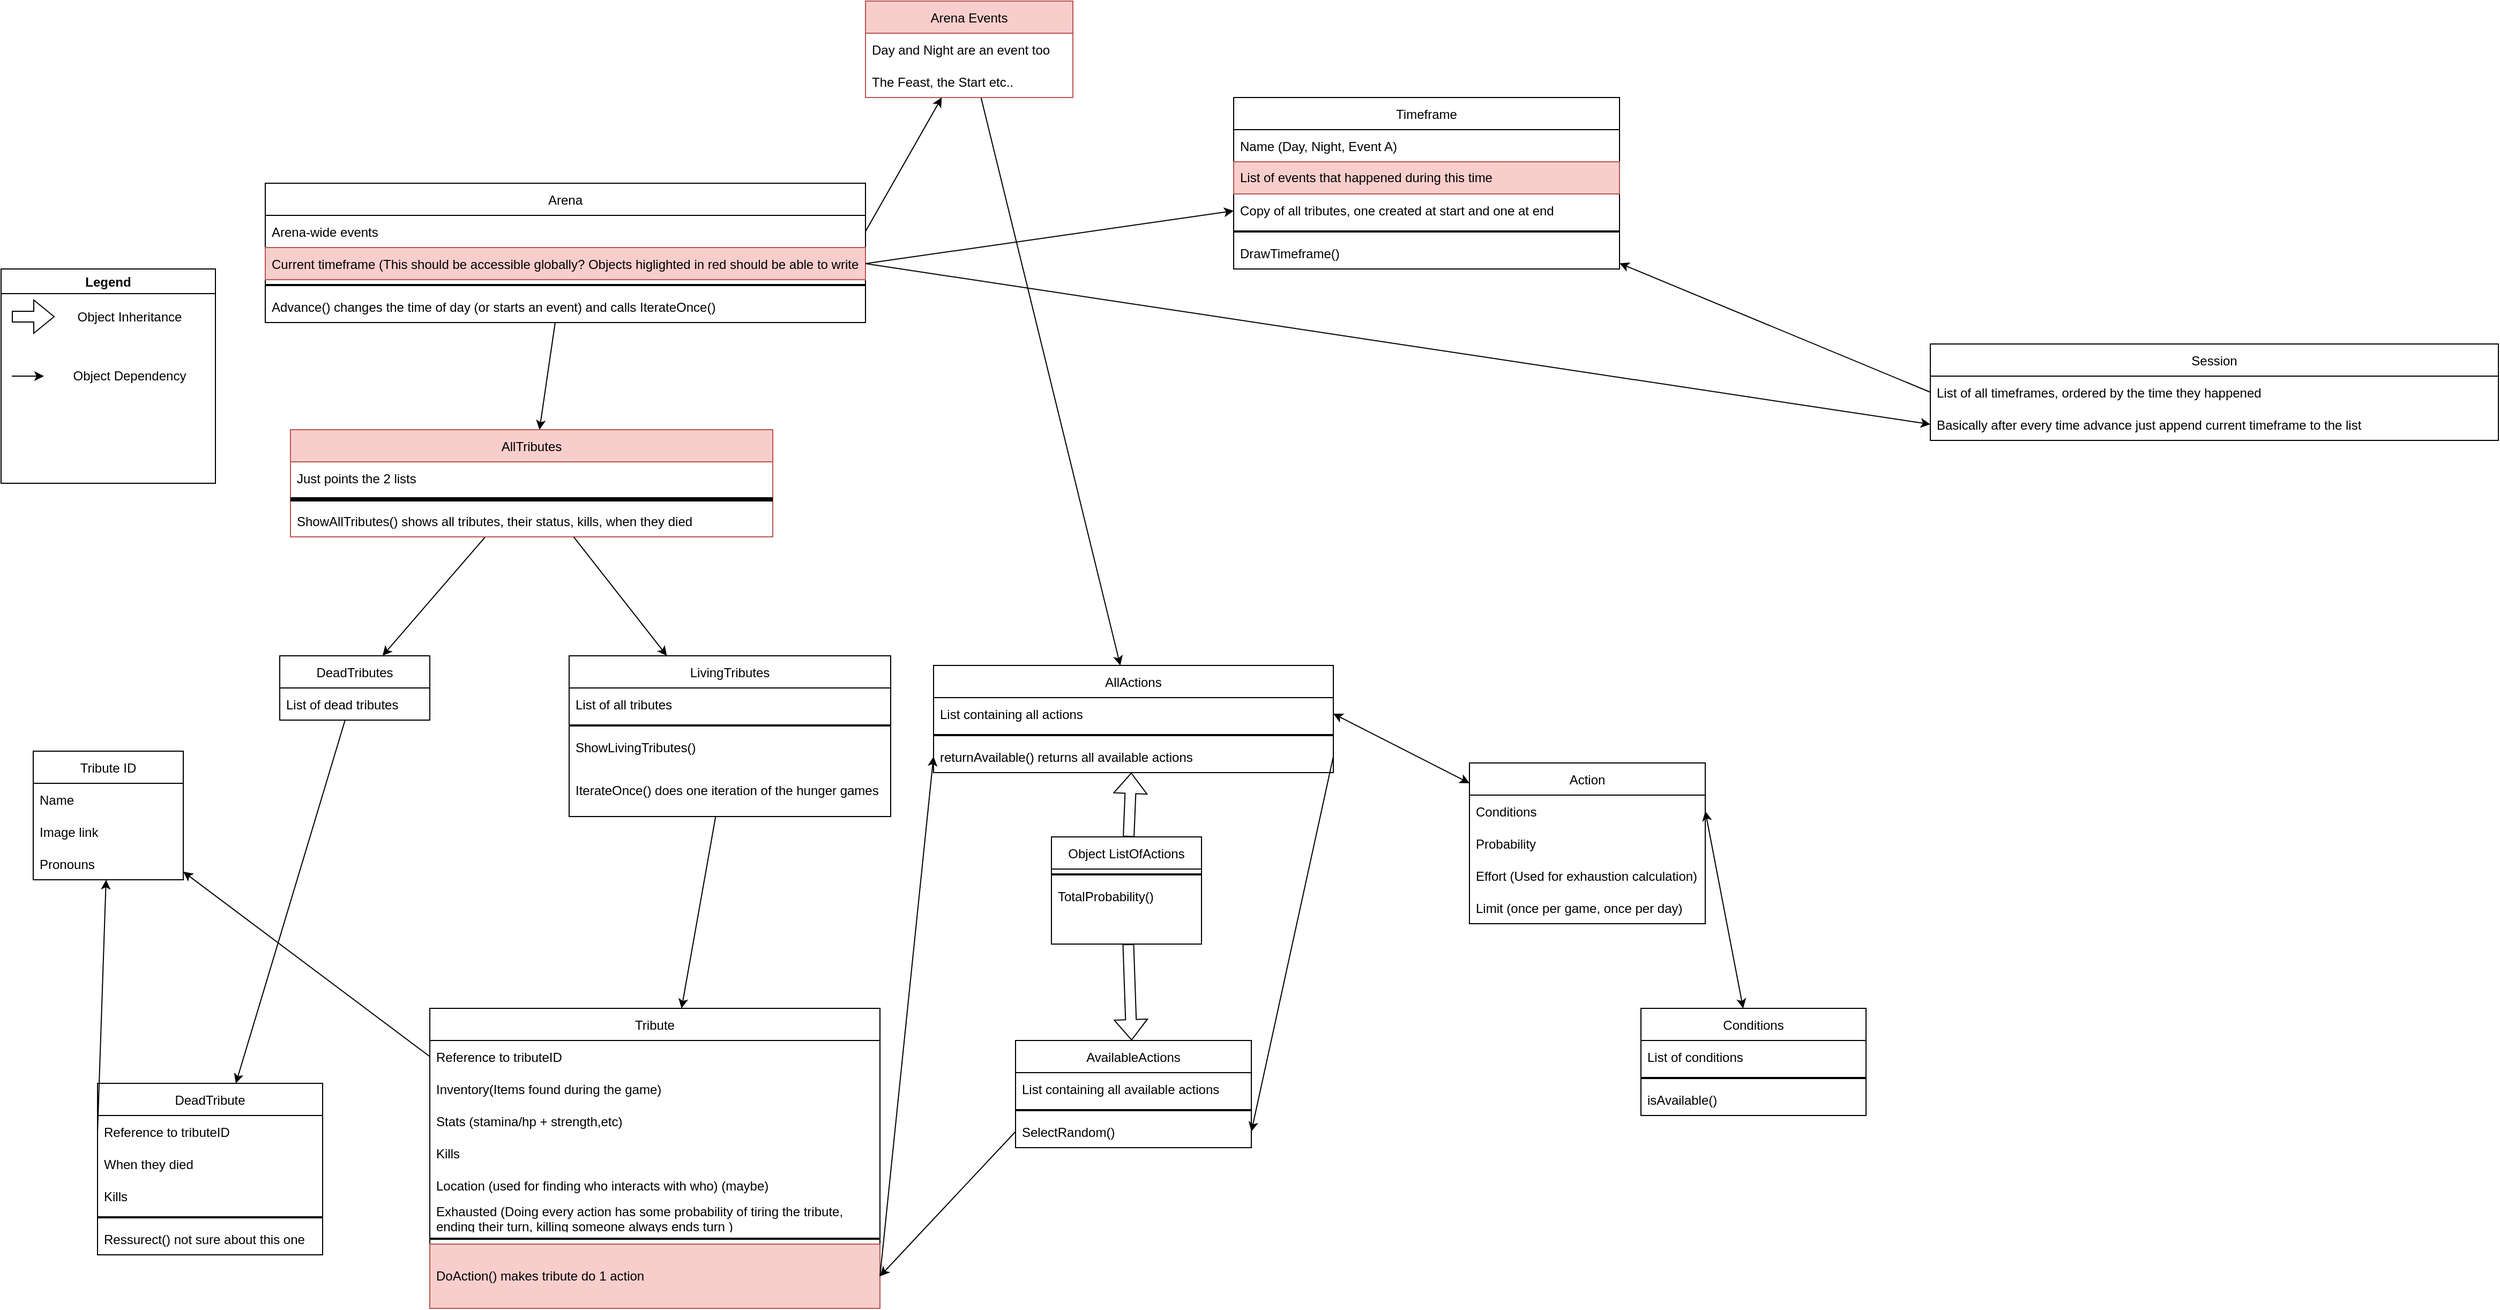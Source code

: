 <mxfile version="18.0.0" type="github">
  <diagram id="9RvMh8vPrOu6iSjnBD7v" name="Page-1">
    <mxGraphModel dx="4951" dy="4582" grid="1" gridSize="10" guides="1" tooltips="1" connect="1" arrows="1" fold="1" page="1" pageScale="1" pageWidth="827" pageHeight="1169" math="0" shadow="0">
      <root>
        <mxCell id="0" />
        <mxCell id="1" parent="0" />
        <mxCell id="y_OdvMZuFPtKxM-2agyg-2" value="Tribute" style="swimlane;fontStyle=0;childLayout=stackLayout;horizontal=1;startSize=30;horizontalStack=0;resizeParent=1;resizeParentMax=0;resizeLast=0;collapsible=1;marginBottom=0;" parent="1" vertex="1">
          <mxGeometry x="-330" y="-840" width="420" height="280" as="geometry">
            <mxRectangle x="90" y="-460" width="70" height="30" as="alternateBounds" />
          </mxGeometry>
        </mxCell>
        <mxCell id="y_OdvMZuFPtKxM-2agyg-37" value="Reference to tributeID" style="text;strokeColor=none;fillColor=none;align=left;verticalAlign=middle;spacingLeft=4;spacingRight=4;overflow=hidden;points=[[0,0.5],[1,0.5]];portConstraint=eastwest;rotatable=0;" parent="y_OdvMZuFPtKxM-2agyg-2" vertex="1">
          <mxGeometry y="30" width="420" height="30" as="geometry" />
        </mxCell>
        <mxCell id="y_OdvMZuFPtKxM-2agyg-3" value="Inventory(Items found during the game)" style="text;strokeColor=none;fillColor=none;align=left;verticalAlign=middle;spacingLeft=4;spacingRight=4;overflow=hidden;points=[[0,0.5],[1,0.5]];portConstraint=eastwest;rotatable=0;" parent="y_OdvMZuFPtKxM-2agyg-2" vertex="1">
          <mxGeometry y="60" width="420" height="30" as="geometry" />
        </mxCell>
        <mxCell id="y_OdvMZuFPtKxM-2agyg-4" value="Stats (stamina/hp + strength,etc) " style="text;strokeColor=none;fillColor=none;align=left;verticalAlign=middle;spacingLeft=4;spacingRight=4;overflow=hidden;points=[[0,0.5],[1,0.5]];portConstraint=eastwest;rotatable=0;" parent="y_OdvMZuFPtKxM-2agyg-2" vertex="1">
          <mxGeometry y="90" width="420" height="30" as="geometry" />
        </mxCell>
        <mxCell id="y_OdvMZuFPtKxM-2agyg-69" value="Kills" style="text;strokeColor=none;fillColor=none;align=left;verticalAlign=middle;spacingLeft=4;spacingRight=4;overflow=hidden;points=[[0,0.5],[1,0.5]];portConstraint=eastwest;rotatable=0;" parent="y_OdvMZuFPtKxM-2agyg-2" vertex="1">
          <mxGeometry y="120" width="420" height="30" as="geometry" />
        </mxCell>
        <mxCell id="y_OdvMZuFPtKxM-2agyg-5" value="Location (used for finding who interacts with who) (maybe)" style="text;strokeColor=none;fillColor=none;align=left;verticalAlign=middle;spacingLeft=4;spacingRight=4;overflow=hidden;points=[[0,0.5],[1,0.5]];portConstraint=eastwest;rotatable=0;" parent="y_OdvMZuFPtKxM-2agyg-2" vertex="1">
          <mxGeometry y="150" width="420" height="30" as="geometry" />
        </mxCell>
        <mxCell id="y_OdvMZuFPtKxM-2agyg-123" value="Exhausted (Doing every action has some probability of tiring the tribute, ending their turn, killing someone always ends turn )" style="text;strokeColor=none;fillColor=none;align=left;verticalAlign=middle;spacingLeft=4;spacingRight=4;overflow=hidden;points=[[0,0.5],[1,0.5]];portConstraint=eastwest;rotatable=0;whiteSpace=wrap;" parent="y_OdvMZuFPtKxM-2agyg-2" vertex="1">
          <mxGeometry y="180" width="420" height="30" as="geometry" />
        </mxCell>
        <mxCell id="y_OdvMZuFPtKxM-2agyg-30" value="" style="line;strokeWidth=2;html=1;" parent="y_OdvMZuFPtKxM-2agyg-2" vertex="1">
          <mxGeometry y="210" width="420" height="10" as="geometry" />
        </mxCell>
        <mxCell id="y_OdvMZuFPtKxM-2agyg-35" value="DoAction() makes tribute do 1 action" style="text;strokeColor=#b85450;fillColor=#f8cecc;align=left;verticalAlign=middle;spacingLeft=4;spacingRight=4;overflow=hidden;points=[[0,0.5],[1,0.5]];portConstraint=eastwest;rotatable=0;whiteSpace=wrap;" parent="y_OdvMZuFPtKxM-2agyg-2" vertex="1">
          <mxGeometry y="220" width="420" height="60" as="geometry" />
        </mxCell>
        <mxCell id="y_OdvMZuFPtKxM-2agyg-7" value="Arena" style="swimlane;fontStyle=0;childLayout=stackLayout;horizontal=1;startSize=30;horizontalStack=0;resizeParent=1;resizeParentMax=0;resizeLast=0;collapsible=1;marginBottom=0;" parent="1" vertex="1">
          <mxGeometry x="-483.5" y="-1610" width="560" height="130" as="geometry" />
        </mxCell>
        <mxCell id="y_OdvMZuFPtKxM-2agyg-8" value="Arena-wide events" style="text;strokeColor=none;fillColor=none;align=left;verticalAlign=middle;spacingLeft=4;spacingRight=4;overflow=hidden;points=[[0,0.5],[1,0.5]];portConstraint=eastwest;rotatable=0;" parent="y_OdvMZuFPtKxM-2agyg-7" vertex="1">
          <mxGeometry y="30" width="560" height="30" as="geometry" />
        </mxCell>
        <mxCell id="lJ__5ufmWV9_Qeqpehxo-10" value="Current timeframe (This should be accessible globally? Objects higlighted in red should be able to write to this )" style="text;strokeColor=#b85450;fillColor=#f8cecc;align=left;verticalAlign=middle;spacingLeft=4;spacingRight=4;overflow=hidden;points=[[0,0.5],[1,0.5]];portConstraint=eastwest;rotatable=0;" vertex="1" parent="y_OdvMZuFPtKxM-2agyg-7">
          <mxGeometry y="60" width="560" height="30" as="geometry" />
        </mxCell>
        <mxCell id="y_OdvMZuFPtKxM-2agyg-36" value="" style="line;strokeWidth=2;html=1;" parent="y_OdvMZuFPtKxM-2agyg-7" vertex="1">
          <mxGeometry y="90" width="560" height="10" as="geometry" />
        </mxCell>
        <mxCell id="y_OdvMZuFPtKxM-2agyg-10" value="Advance() changes the time of day (or starts an event) and calls IterateOnce()" style="text;strokeColor=none;fillColor=none;align=left;verticalAlign=middle;spacingLeft=4;spacingRight=4;overflow=hidden;points=[[0,0.5],[1,0.5]];portConstraint=eastwest;rotatable=0;" parent="y_OdvMZuFPtKxM-2agyg-7" vertex="1">
          <mxGeometry y="100" width="560" height="30" as="geometry" />
        </mxCell>
        <mxCell id="y_OdvMZuFPtKxM-2agyg-22" value="LivingTributes" style="swimlane;fontStyle=0;childLayout=stackLayout;horizontal=1;startSize=30;horizontalStack=0;resizeParent=1;resizeParentMax=0;resizeLast=0;collapsible=1;marginBottom=0;" parent="1" vertex="1">
          <mxGeometry x="-200" y="-1169" width="300" height="150" as="geometry" />
        </mxCell>
        <mxCell id="y_OdvMZuFPtKxM-2agyg-24" value="List of all tributes" style="text;strokeColor=none;fillColor=none;align=left;verticalAlign=middle;spacingLeft=4;spacingRight=4;overflow=hidden;points=[[0,0.5],[1,0.5]];portConstraint=eastwest;rotatable=0;" parent="y_OdvMZuFPtKxM-2agyg-22" vertex="1">
          <mxGeometry y="30" width="300" height="30" as="geometry" />
        </mxCell>
        <mxCell id="y_OdvMZuFPtKxM-2agyg-31" value="" style="line;strokeWidth=2;html=1;" parent="y_OdvMZuFPtKxM-2agyg-22" vertex="1">
          <mxGeometry y="60" width="300" height="10" as="geometry" />
        </mxCell>
        <mxCell id="y_OdvMZuFPtKxM-2agyg-32" value="ShowLivingTributes()" style="text;strokeColor=none;fillColor=none;align=left;verticalAlign=middle;spacingLeft=4;spacingRight=4;overflow=hidden;points=[[0,0.5],[1,0.5]];portConstraint=eastwest;rotatable=0;" parent="y_OdvMZuFPtKxM-2agyg-22" vertex="1">
          <mxGeometry y="70" width="300" height="30" as="geometry" />
        </mxCell>
        <mxCell id="y_OdvMZuFPtKxM-2agyg-34" value="IterateOnce() does one iteration of the hunger games  " style="text;strokeColor=none;fillColor=none;align=left;verticalAlign=middle;spacingLeft=4;spacingRight=4;overflow=hidden;points=[[0,0.5],[1,0.5]];portConstraint=eastwest;rotatable=0;" parent="y_OdvMZuFPtKxM-2agyg-22" vertex="1">
          <mxGeometry y="100" width="300" height="50" as="geometry" />
        </mxCell>
        <mxCell id="y_OdvMZuFPtKxM-2agyg-28" value="" style="endArrow=classic;html=1;rounded=0;" parent="1" source="y_OdvMZuFPtKxM-2agyg-22" target="y_OdvMZuFPtKxM-2agyg-2" edge="1">
          <mxGeometry width="50" height="50" relative="1" as="geometry">
            <mxPoint x="110" y="-1030" as="sourcePoint" />
            <mxPoint x="550" y="-930" as="targetPoint" />
          </mxGeometry>
        </mxCell>
        <mxCell id="y_OdvMZuFPtKxM-2agyg-38" value="DeadTributes" style="swimlane;fontStyle=0;childLayout=stackLayout;horizontal=1;startSize=30;horizontalStack=0;resizeParent=1;resizeParentMax=0;resizeLast=0;collapsible=1;marginBottom=0;" parent="1" vertex="1">
          <mxGeometry x="-470" y="-1169" width="140" height="60" as="geometry" />
        </mxCell>
        <mxCell id="y_OdvMZuFPtKxM-2agyg-39" value="List of dead tributes" style="text;strokeColor=none;fillColor=none;align=left;verticalAlign=middle;spacingLeft=4;spacingRight=4;overflow=hidden;points=[[0,0.5],[1,0.5]];portConstraint=eastwest;rotatable=0;" parent="y_OdvMZuFPtKxM-2agyg-38" vertex="1">
          <mxGeometry y="30" width="140" height="30" as="geometry" />
        </mxCell>
        <mxCell id="y_OdvMZuFPtKxM-2agyg-42" value="" style="endArrow=classic;html=1;rounded=0;" parent="1" source="y_OdvMZuFPtKxM-2agyg-47" target="y_OdvMZuFPtKxM-2agyg-38" edge="1">
          <mxGeometry width="50" height="50" relative="1" as="geometry">
            <mxPoint x="290" y="-1060" as="sourcePoint" />
            <mxPoint x="340" y="-1110" as="targetPoint" />
          </mxGeometry>
        </mxCell>
        <mxCell id="y_OdvMZuFPtKxM-2agyg-43" value="DeadTribute" style="swimlane;fontStyle=0;childLayout=stackLayout;horizontal=1;startSize=30;horizontalStack=0;resizeParent=1;resizeParentMax=0;resizeLast=0;collapsible=1;marginBottom=0;" parent="1" vertex="1">
          <mxGeometry x="-640" y="-770" width="210" height="160" as="geometry" />
        </mxCell>
        <mxCell id="y_OdvMZuFPtKxM-2agyg-44" value="Reference to tributeID" style="text;strokeColor=none;fillColor=none;align=left;verticalAlign=middle;spacingLeft=4;spacingRight=4;overflow=hidden;points=[[0,0.5],[1,0.5]];portConstraint=eastwest;rotatable=0;" parent="y_OdvMZuFPtKxM-2agyg-43" vertex="1">
          <mxGeometry y="30" width="210" height="30" as="geometry" />
        </mxCell>
        <mxCell id="y_OdvMZuFPtKxM-2agyg-67" value="When they died" style="text;strokeColor=none;fillColor=none;align=left;verticalAlign=middle;spacingLeft=4;spacingRight=4;overflow=hidden;points=[[0,0.5],[1,0.5]];portConstraint=eastwest;rotatable=0;" parent="y_OdvMZuFPtKxM-2agyg-43" vertex="1">
          <mxGeometry y="60" width="210" height="30" as="geometry" />
        </mxCell>
        <mxCell id="y_OdvMZuFPtKxM-2agyg-68" value="Kills" style="text;strokeColor=none;fillColor=none;align=left;verticalAlign=middle;spacingLeft=4;spacingRight=4;overflow=hidden;points=[[0,0.5],[1,0.5]];portConstraint=eastwest;rotatable=0;" parent="y_OdvMZuFPtKxM-2agyg-43" vertex="1">
          <mxGeometry y="90" width="210" height="30" as="geometry" />
        </mxCell>
        <mxCell id="y_OdvMZuFPtKxM-2agyg-58" value="" style="line;strokeWidth=2;html=1;" parent="y_OdvMZuFPtKxM-2agyg-43" vertex="1">
          <mxGeometry y="120" width="210" height="10" as="geometry" />
        </mxCell>
        <mxCell id="y_OdvMZuFPtKxM-2agyg-59" value="Ressurect() not sure about this one" style="text;strokeColor=none;fillColor=none;align=left;verticalAlign=middle;spacingLeft=4;spacingRight=4;overflow=hidden;points=[[0,0.5],[1,0.5]];portConstraint=eastwest;rotatable=0;" parent="y_OdvMZuFPtKxM-2agyg-43" vertex="1">
          <mxGeometry y="130" width="210" height="30" as="geometry" />
        </mxCell>
        <mxCell id="y_OdvMZuFPtKxM-2agyg-47" value="AllTributes" style="swimlane;fontStyle=0;childLayout=stackLayout;horizontal=1;startSize=30;horizontalStack=0;resizeParent=1;resizeParentMax=0;resizeLast=0;collapsible=1;marginBottom=0;fillColor=#f8cecc;strokeColor=#b85450;" parent="1" vertex="1">
          <mxGeometry x="-460" y="-1380" width="450" height="100" as="geometry" />
        </mxCell>
        <mxCell id="y_OdvMZuFPtKxM-2agyg-48" value="Just points the 2 lists" style="text;strokeColor=none;fillColor=none;align=left;verticalAlign=middle;spacingLeft=4;spacingRight=4;overflow=hidden;points=[[0,0.5],[1,0.5]];portConstraint=eastwest;rotatable=0;" parent="y_OdvMZuFPtKxM-2agyg-47" vertex="1">
          <mxGeometry y="30" width="450" height="30" as="geometry" />
        </mxCell>
        <mxCell id="y_OdvMZuFPtKxM-2agyg-65" value="" style="line;strokeWidth=4;html=1;perimeter=backbonePerimeter;points=[];outlineConnect=0;" parent="y_OdvMZuFPtKxM-2agyg-47" vertex="1">
          <mxGeometry y="60" width="450" height="10" as="geometry" />
        </mxCell>
        <mxCell id="y_OdvMZuFPtKxM-2agyg-66" value="ShowAllTributes() shows all tributes, their status, kills, when they died" style="text;strokeColor=none;fillColor=none;align=left;verticalAlign=middle;spacingLeft=4;spacingRight=4;overflow=hidden;points=[[0,0.5],[1,0.5]];portConstraint=eastwest;rotatable=0;" parent="y_OdvMZuFPtKxM-2agyg-47" vertex="1">
          <mxGeometry y="70" width="450" height="30" as="geometry" />
        </mxCell>
        <mxCell id="y_OdvMZuFPtKxM-2agyg-51" value="" style="endArrow=classic;html=1;rounded=0;" parent="1" source="y_OdvMZuFPtKxM-2agyg-47" target="y_OdvMZuFPtKxM-2agyg-22" edge="1">
          <mxGeometry width="50" height="50" relative="1" as="geometry">
            <mxPoint x="210" y="-980" as="sourcePoint" />
            <mxPoint x="260" y="-1030" as="targetPoint" />
          </mxGeometry>
        </mxCell>
        <mxCell id="y_OdvMZuFPtKxM-2agyg-52" value="" style="endArrow=classic;html=1;rounded=0;" parent="1" source="y_OdvMZuFPtKxM-2agyg-7" target="y_OdvMZuFPtKxM-2agyg-47" edge="1">
          <mxGeometry width="50" height="50" relative="1" as="geometry">
            <mxPoint x="210" y="-980" as="sourcePoint" />
            <mxPoint x="260" y="-1030" as="targetPoint" />
          </mxGeometry>
        </mxCell>
        <mxCell id="y_OdvMZuFPtKxM-2agyg-53" value="Tribute ID" style="swimlane;fontStyle=0;childLayout=stackLayout;horizontal=1;startSize=30;horizontalStack=0;resizeParent=1;resizeParentMax=0;resizeLast=0;collapsible=1;marginBottom=0;" parent="1" vertex="1">
          <mxGeometry x="-700" y="-1080" width="140" height="120" as="geometry" />
        </mxCell>
        <mxCell id="y_OdvMZuFPtKxM-2agyg-54" value="Name" style="text;strokeColor=none;fillColor=none;align=left;verticalAlign=middle;spacingLeft=4;spacingRight=4;overflow=hidden;points=[[0,0.5],[1,0.5]];portConstraint=eastwest;rotatable=0;" parent="y_OdvMZuFPtKxM-2agyg-53" vertex="1">
          <mxGeometry y="30" width="140" height="30" as="geometry" />
        </mxCell>
        <mxCell id="y_OdvMZuFPtKxM-2agyg-55" value="Image link" style="text;strokeColor=none;fillColor=none;align=left;verticalAlign=middle;spacingLeft=4;spacingRight=4;overflow=hidden;points=[[0,0.5],[1,0.5]];portConstraint=eastwest;rotatable=0;" parent="y_OdvMZuFPtKxM-2agyg-53" vertex="1">
          <mxGeometry y="60" width="140" height="30" as="geometry" />
        </mxCell>
        <mxCell id="y_OdvMZuFPtKxM-2agyg-56" value="Pronouns" style="text;strokeColor=none;fillColor=none;align=left;verticalAlign=middle;spacingLeft=4;spacingRight=4;overflow=hidden;points=[[0,0.5],[1,0.5]];portConstraint=eastwest;rotatable=0;" parent="y_OdvMZuFPtKxM-2agyg-53" vertex="1">
          <mxGeometry y="90" width="140" height="30" as="geometry" />
        </mxCell>
        <mxCell id="y_OdvMZuFPtKxM-2agyg-57" value="" style="endArrow=classic;html=1;rounded=0;" parent="1" source="y_OdvMZuFPtKxM-2agyg-38" target="y_OdvMZuFPtKxM-2agyg-43" edge="1">
          <mxGeometry width="50" height="50" relative="1" as="geometry">
            <mxPoint x="100" y="-1080" as="sourcePoint" />
            <mxPoint x="150" y="-1130" as="targetPoint" />
          </mxGeometry>
        </mxCell>
        <mxCell id="y_OdvMZuFPtKxM-2agyg-61" value="" style="endArrow=classic;html=1;rounded=0;exitX=0;exitY=0.5;exitDx=0;exitDy=0;" parent="1" source="y_OdvMZuFPtKxM-2agyg-37" target="y_OdvMZuFPtKxM-2agyg-53" edge="1">
          <mxGeometry width="50" height="50" relative="1" as="geometry">
            <mxPoint x="-60" y="-1050" as="sourcePoint" />
            <mxPoint x="-10" y="-1100" as="targetPoint" />
          </mxGeometry>
        </mxCell>
        <mxCell id="y_OdvMZuFPtKxM-2agyg-62" value="" style="endArrow=classic;html=1;rounded=0;exitX=0;exitY=0.5;exitDx=0;exitDy=0;" parent="1" source="y_OdvMZuFPtKxM-2agyg-44" target="y_OdvMZuFPtKxM-2agyg-53" edge="1">
          <mxGeometry width="50" height="50" relative="1" as="geometry">
            <mxPoint x="-60" y="-1050" as="sourcePoint" />
            <mxPoint x="-10" y="-1100" as="targetPoint" />
          </mxGeometry>
        </mxCell>
        <mxCell id="y_OdvMZuFPtKxM-2agyg-71" value="AllActions" style="swimlane;fontStyle=0;childLayout=stackLayout;horizontal=1;startSize=30;horizontalStack=0;resizeParent=1;resizeParentMax=0;resizeLast=0;collapsible=1;marginBottom=0;" parent="1" vertex="1">
          <mxGeometry x="140" y="-1160" width="373" height="100" as="geometry" />
        </mxCell>
        <mxCell id="y_OdvMZuFPtKxM-2agyg-72" value="List containing all actions" style="text;strokeColor=none;fillColor=none;align=left;verticalAlign=middle;spacingLeft=4;spacingRight=4;overflow=hidden;points=[[0,0.5],[1,0.5]];portConstraint=eastwest;rotatable=0;" parent="y_OdvMZuFPtKxM-2agyg-71" vertex="1">
          <mxGeometry y="30" width="373" height="30" as="geometry" />
        </mxCell>
        <mxCell id="y_OdvMZuFPtKxM-2agyg-93" value="" style="line;strokeWidth=2;html=1;" parent="y_OdvMZuFPtKxM-2agyg-71" vertex="1">
          <mxGeometry y="60" width="373" height="10" as="geometry" />
        </mxCell>
        <mxCell id="y_OdvMZuFPtKxM-2agyg-94" value="returnAvailable() returns all available actions" style="text;strokeColor=none;fillColor=none;align=left;verticalAlign=middle;spacingLeft=4;spacingRight=4;overflow=hidden;points=[[0,0.5],[1,0.5]];portConstraint=eastwest;rotatable=0;" parent="y_OdvMZuFPtKxM-2agyg-71" vertex="1">
          <mxGeometry y="70" width="373" height="30" as="geometry" />
        </mxCell>
        <mxCell id="y_OdvMZuFPtKxM-2agyg-75" value="Action" style="swimlane;fontStyle=0;childLayout=stackLayout;horizontal=1;startSize=30;horizontalStack=0;resizeParent=1;resizeParentMax=0;resizeLast=0;collapsible=1;marginBottom=0;" parent="1" vertex="1">
          <mxGeometry x="640" y="-1069" width="220" height="150" as="geometry" />
        </mxCell>
        <mxCell id="y_OdvMZuFPtKxM-2agyg-76" value="Conditions " style="text;strokeColor=none;fillColor=none;align=left;verticalAlign=middle;spacingLeft=4;spacingRight=4;overflow=hidden;points=[[0,0.5],[1,0.5]];portConstraint=eastwest;rotatable=0;" parent="y_OdvMZuFPtKxM-2agyg-75" vertex="1">
          <mxGeometry y="30" width="220" height="30" as="geometry" />
        </mxCell>
        <mxCell id="y_OdvMZuFPtKxM-2agyg-78" value="Probability" style="text;strokeColor=none;fillColor=none;align=left;verticalAlign=middle;spacingLeft=4;spacingRight=4;overflow=hidden;points=[[0,0.5],[1,0.5]];portConstraint=eastwest;rotatable=0;" parent="y_OdvMZuFPtKxM-2agyg-75" vertex="1">
          <mxGeometry y="60" width="220" height="30" as="geometry" />
        </mxCell>
        <mxCell id="y_OdvMZuFPtKxM-2agyg-124" value="Effort (Used for exhaustion calculation)" style="text;strokeColor=none;fillColor=none;align=left;verticalAlign=middle;spacingLeft=4;spacingRight=4;overflow=hidden;points=[[0,0.5],[1,0.5]];portConstraint=eastwest;rotatable=0;" parent="y_OdvMZuFPtKxM-2agyg-75" vertex="1">
          <mxGeometry y="90" width="220" height="30" as="geometry" />
        </mxCell>
        <mxCell id="y_OdvMZuFPtKxM-2agyg-125" value="Limit (once per game, once per day)" style="text;strokeColor=none;fillColor=none;align=left;verticalAlign=middle;spacingLeft=4;spacingRight=4;overflow=hidden;points=[[0,0.5],[1,0.5]];portConstraint=eastwest;rotatable=0;" parent="y_OdvMZuFPtKxM-2agyg-75" vertex="1">
          <mxGeometry y="120" width="220" height="30" as="geometry" />
        </mxCell>
        <mxCell id="y_OdvMZuFPtKxM-2agyg-82" value="" style="endArrow=classic;html=1;rounded=0;" parent="1" source="lJ__5ufmWV9_Qeqpehxo-17" target="y_OdvMZuFPtKxM-2agyg-71" edge="1">
          <mxGeometry width="50" height="50" relative="1" as="geometry">
            <mxPoint x="100" y="-1350" as="sourcePoint" />
            <mxPoint x="230" y="-1200" as="targetPoint" />
          </mxGeometry>
        </mxCell>
        <mxCell id="y_OdvMZuFPtKxM-2agyg-84" value="Conditions" style="swimlane;fontStyle=0;childLayout=stackLayout;horizontal=1;startSize=30;horizontalStack=0;resizeParent=1;resizeParentMax=0;resizeLast=0;collapsible=1;marginBottom=0;" parent="1" vertex="1">
          <mxGeometry x="800" y="-840" width="210" height="100" as="geometry" />
        </mxCell>
        <mxCell id="y_OdvMZuFPtKxM-2agyg-85" value="List of conditions" style="text;strokeColor=none;fillColor=none;align=left;verticalAlign=middle;spacingLeft=4;spacingRight=4;overflow=hidden;points=[[0,0.5],[1,0.5]];portConstraint=eastwest;rotatable=0;" parent="y_OdvMZuFPtKxM-2agyg-84" vertex="1">
          <mxGeometry y="30" width="210" height="30" as="geometry" />
        </mxCell>
        <mxCell id="y_OdvMZuFPtKxM-2agyg-89" value="" style="line;strokeWidth=2;html=1;" parent="y_OdvMZuFPtKxM-2agyg-84" vertex="1">
          <mxGeometry y="60" width="210" height="10" as="geometry" />
        </mxCell>
        <mxCell id="y_OdvMZuFPtKxM-2agyg-87" value="isAvailable()" style="text;strokeColor=none;fillColor=none;align=left;verticalAlign=middle;spacingLeft=4;spacingRight=4;overflow=hidden;points=[[0,0.5],[1,0.5]];portConstraint=eastwest;rotatable=0;" parent="y_OdvMZuFPtKxM-2agyg-84" vertex="1">
          <mxGeometry y="70" width="210" height="30" as="geometry" />
        </mxCell>
        <mxCell id="y_OdvMZuFPtKxM-2agyg-88" value="" style="endArrow=classic;startArrow=classic;html=1;rounded=0;exitX=1;exitY=0.5;exitDx=0;exitDy=0;" parent="1" source="y_OdvMZuFPtKxM-2agyg-76" target="y_OdvMZuFPtKxM-2agyg-84" edge="1">
          <mxGeometry width="50" height="50" relative="1" as="geometry">
            <mxPoint x="990" y="-860" as="sourcePoint" />
            <mxPoint x="1040" y="-910" as="targetPoint" />
          </mxGeometry>
        </mxCell>
        <mxCell id="y_OdvMZuFPtKxM-2agyg-90" value="" style="endArrow=classic;startArrow=classic;html=1;rounded=0;entryX=1;entryY=0.5;entryDx=0;entryDy=0;" parent="1" source="y_OdvMZuFPtKxM-2agyg-75" target="y_OdvMZuFPtKxM-2agyg-72" edge="1">
          <mxGeometry width="50" height="50" relative="1" as="geometry">
            <mxPoint x="880" y="-850" as="sourcePoint" />
            <mxPoint x="930" y="-900" as="targetPoint" />
          </mxGeometry>
        </mxCell>
        <mxCell id="y_OdvMZuFPtKxM-2agyg-95" value="Object ListOfActions" style="swimlane;fontStyle=0;childLayout=stackLayout;horizontal=1;startSize=30;horizontalStack=0;resizeParent=1;resizeParentMax=0;resizeLast=0;collapsible=1;marginBottom=0;" parent="1" vertex="1">
          <mxGeometry x="250" y="-1000" width="140" height="100" as="geometry" />
        </mxCell>
        <mxCell id="y_OdvMZuFPtKxM-2agyg-120" value="" style="line;strokeWidth=2;html=1;" parent="y_OdvMZuFPtKxM-2agyg-95" vertex="1">
          <mxGeometry y="30" width="140" height="10" as="geometry" />
        </mxCell>
        <mxCell id="y_OdvMZuFPtKxM-2agyg-122" value="TotalProbability()" style="text;strokeColor=none;fillColor=none;align=left;verticalAlign=middle;spacingLeft=4;spacingRight=4;overflow=hidden;points=[[0,0.5],[1,0.5]];portConstraint=eastwest;rotatable=0;" parent="y_OdvMZuFPtKxM-2agyg-95" vertex="1">
          <mxGeometry y="40" width="140" height="30" as="geometry" />
        </mxCell>
        <mxCell id="y_OdvMZuFPtKxM-2agyg-98" value=" " style="text;strokeColor=none;fillColor=none;align=left;verticalAlign=middle;spacingLeft=4;spacingRight=4;overflow=hidden;points=[[0,0.5],[1,0.5]];portConstraint=eastwest;rotatable=0;" parent="y_OdvMZuFPtKxM-2agyg-95" vertex="1">
          <mxGeometry y="70" width="140" height="30" as="geometry" />
        </mxCell>
        <mxCell id="y_OdvMZuFPtKxM-2agyg-99" value="" style="shape=flexArrow;endArrow=classic;html=1;rounded=0;" parent="1" source="y_OdvMZuFPtKxM-2agyg-95" target="y_OdvMZuFPtKxM-2agyg-71" edge="1">
          <mxGeometry width="50" height="50" relative="1" as="geometry">
            <mxPoint x="410" y="-1010" as="sourcePoint" />
            <mxPoint x="460" y="-1060" as="targetPoint" />
          </mxGeometry>
        </mxCell>
        <mxCell id="y_OdvMZuFPtKxM-2agyg-100" value="" style="shape=flexArrow;endArrow=classic;html=1;rounded=0;" parent="1" source="y_OdvMZuFPtKxM-2agyg-95" target="y_OdvMZuFPtKxM-2agyg-113" edge="1">
          <mxGeometry width="50" height="50" relative="1" as="geometry">
            <mxPoint x="410" y="-1010" as="sourcePoint" />
            <mxPoint x="550" y="-1290" as="targetPoint" />
          </mxGeometry>
        </mxCell>
        <mxCell id="y_OdvMZuFPtKxM-2agyg-107" value="Legend" style="swimlane;" parent="1" vertex="1">
          <mxGeometry x="-730" y="-1530" width="200" height="200" as="geometry" />
        </mxCell>
        <mxCell id="y_OdvMZuFPtKxM-2agyg-109" value="Object Inheritance" style="text;html=1;strokeColor=none;fillColor=none;align=center;verticalAlign=middle;whiteSpace=wrap;rounded=0;" parent="y_OdvMZuFPtKxM-2agyg-107" vertex="1">
          <mxGeometry x="60" y="30" width="120" height="30" as="geometry" />
        </mxCell>
        <mxCell id="y_OdvMZuFPtKxM-2agyg-108" value="" style="shape=flexArrow;endArrow=classic;html=1;rounded=0;" parent="y_OdvMZuFPtKxM-2agyg-107" edge="1">
          <mxGeometry width="50" height="50" relative="1" as="geometry">
            <mxPoint x="10" y="44.5" as="sourcePoint" />
            <mxPoint x="50" y="44.5" as="targetPoint" />
          </mxGeometry>
        </mxCell>
        <mxCell id="y_OdvMZuFPtKxM-2agyg-111" value="Object Dependency" style="text;html=1;strokeColor=none;fillColor=none;align=center;verticalAlign=middle;whiteSpace=wrap;rounded=0;" parent="y_OdvMZuFPtKxM-2agyg-107" vertex="1">
          <mxGeometry x="50" y="85" width="140" height="30" as="geometry" />
        </mxCell>
        <mxCell id="y_OdvMZuFPtKxM-2agyg-110" value="" style="endArrow=classic;html=1;rounded=0;" parent="1" edge="1">
          <mxGeometry width="50" height="50" relative="1" as="geometry">
            <mxPoint x="-720" y="-1430" as="sourcePoint" />
            <mxPoint x="-690" y="-1430" as="targetPoint" />
          </mxGeometry>
        </mxCell>
        <mxCell id="y_OdvMZuFPtKxM-2agyg-112" value="" style="endArrow=classic;html=1;rounded=0;exitX=1;exitY=0.5;exitDx=0;exitDy=0;entryX=0;entryY=0.5;entryDx=0;entryDy=0;" parent="1" source="y_OdvMZuFPtKxM-2agyg-35" target="y_OdvMZuFPtKxM-2agyg-94" edge="1">
          <mxGeometry width="50" height="50" relative="1" as="geometry">
            <mxPoint x="480" y="-930" as="sourcePoint" />
            <mxPoint x="530" y="-980" as="targetPoint" />
          </mxGeometry>
        </mxCell>
        <mxCell id="y_OdvMZuFPtKxM-2agyg-113" value="AvailableActions" style="swimlane;fontStyle=0;childLayout=stackLayout;horizontal=1;startSize=30;horizontalStack=0;resizeParent=1;resizeParentMax=0;resizeLast=0;collapsible=1;marginBottom=0;" parent="1" vertex="1">
          <mxGeometry x="216.5" y="-810" width="220" height="100" as="geometry" />
        </mxCell>
        <mxCell id="y_OdvMZuFPtKxM-2agyg-114" value="List containing all available actions" style="text;strokeColor=none;fillColor=none;align=left;verticalAlign=middle;spacingLeft=4;spacingRight=4;overflow=hidden;points=[[0,0.5],[1,0.5]];portConstraint=eastwest;rotatable=0;" parent="y_OdvMZuFPtKxM-2agyg-113" vertex="1">
          <mxGeometry y="30" width="220" height="30" as="geometry" />
        </mxCell>
        <mxCell id="y_OdvMZuFPtKxM-2agyg-119" value="" style="line;strokeWidth=2;html=1;" parent="y_OdvMZuFPtKxM-2agyg-113" vertex="1">
          <mxGeometry y="60" width="220" height="10" as="geometry" />
        </mxCell>
        <mxCell id="y_OdvMZuFPtKxM-2agyg-116" value="SelectRandom()" style="text;strokeColor=none;fillColor=none;align=left;verticalAlign=middle;spacingLeft=4;spacingRight=4;overflow=hidden;points=[[0,0.5],[1,0.5]];portConstraint=eastwest;rotatable=0;" parent="y_OdvMZuFPtKxM-2agyg-113" vertex="1">
          <mxGeometry y="70" width="220" height="30" as="geometry" />
        </mxCell>
        <mxCell id="y_OdvMZuFPtKxM-2agyg-117" value="" style="endArrow=classic;html=1;rounded=0;exitX=1;exitY=0.5;exitDx=0;exitDy=0;entryX=1;entryY=0.5;entryDx=0;entryDy=0;" parent="1" source="y_OdvMZuFPtKxM-2agyg-94" target="y_OdvMZuFPtKxM-2agyg-116" edge="1">
          <mxGeometry width="50" height="50" relative="1" as="geometry">
            <mxPoint x="480" y="-930" as="sourcePoint" />
            <mxPoint x="530" y="-980" as="targetPoint" />
          </mxGeometry>
        </mxCell>
        <mxCell id="y_OdvMZuFPtKxM-2agyg-118" value="" style="endArrow=classic;html=1;rounded=0;entryX=1;entryY=0.5;entryDx=0;entryDy=0;exitX=0;exitY=0.5;exitDx=0;exitDy=0;" parent="1" source="y_OdvMZuFPtKxM-2agyg-116" target="y_OdvMZuFPtKxM-2agyg-35" edge="1">
          <mxGeometry width="50" height="50" relative="1" as="geometry">
            <mxPoint x="480" y="-930" as="sourcePoint" />
            <mxPoint x="530" y="-980" as="targetPoint" />
          </mxGeometry>
        </mxCell>
        <mxCell id="lJ__5ufmWV9_Qeqpehxo-1" value="Session" style="swimlane;fontStyle=0;childLayout=stackLayout;horizontal=1;startSize=30;horizontalStack=0;resizeParent=1;resizeParentMax=0;resizeLast=0;collapsible=1;marginBottom=0;" vertex="1" parent="1">
          <mxGeometry x="1070" y="-1460" width="530" height="90" as="geometry" />
        </mxCell>
        <mxCell id="lJ__5ufmWV9_Qeqpehxo-2" value="List of all timeframes, ordered by the time they happened" style="text;strokeColor=none;fillColor=none;align=left;verticalAlign=middle;spacingLeft=4;spacingRight=4;overflow=hidden;points=[[0,0.5],[1,0.5]];portConstraint=eastwest;rotatable=0;" vertex="1" parent="lJ__5ufmWV9_Qeqpehxo-1">
          <mxGeometry y="30" width="530" height="30" as="geometry" />
        </mxCell>
        <mxCell id="lJ__5ufmWV9_Qeqpehxo-3" value="Basically after every time advance just append current timeframe to the list" style="text;strokeColor=none;fillColor=none;align=left;verticalAlign=middle;spacingLeft=4;spacingRight=4;overflow=hidden;points=[[0,0.5],[1,0.5]];portConstraint=eastwest;rotatable=0;" vertex="1" parent="lJ__5ufmWV9_Qeqpehxo-1">
          <mxGeometry y="60" width="530" height="30" as="geometry" />
        </mxCell>
        <mxCell id="lJ__5ufmWV9_Qeqpehxo-5" value="Timeframe" style="swimlane;fontStyle=0;childLayout=stackLayout;horizontal=1;startSize=30;horizontalStack=0;resizeParent=1;resizeParentMax=0;resizeLast=0;collapsible=1;marginBottom=0;" vertex="1" parent="1">
          <mxGeometry x="420" y="-1690" width="360" height="160" as="geometry" />
        </mxCell>
        <mxCell id="lJ__5ufmWV9_Qeqpehxo-7" value="Name (Day, Night, Event A)" style="text;strokeColor=none;fillColor=none;align=left;verticalAlign=middle;spacingLeft=4;spacingRight=4;overflow=hidden;points=[[0,0.5],[1,0.5]];portConstraint=eastwest;rotatable=0;" vertex="1" parent="lJ__5ufmWV9_Qeqpehxo-5">
          <mxGeometry y="30" width="360" height="30" as="geometry" />
        </mxCell>
        <mxCell id="lJ__5ufmWV9_Qeqpehxo-8" value="List of events that happened during this time " style="text;strokeColor=#b85450;fillColor=#f8cecc;align=left;verticalAlign=middle;spacingLeft=4;spacingRight=4;overflow=hidden;points=[[0,0.5],[1,0.5]];portConstraint=eastwest;rotatable=0;whiteSpace=wrap;" vertex="1" parent="lJ__5ufmWV9_Qeqpehxo-5">
          <mxGeometry y="60" width="360" height="30" as="geometry" />
        </mxCell>
        <mxCell id="lJ__5ufmWV9_Qeqpehxo-22" value="Copy of all tributes, one created at start and one at end" style="text;strokeColor=none;fillColor=none;align=left;verticalAlign=middle;spacingLeft=4;spacingRight=4;overflow=hidden;points=[[0,0.5],[1,0.5]];portConstraint=eastwest;rotatable=0;" vertex="1" parent="lJ__5ufmWV9_Qeqpehxo-5">
          <mxGeometry y="90" width="360" height="30" as="geometry" />
        </mxCell>
        <mxCell id="lJ__5ufmWV9_Qeqpehxo-15" value="" style="line;strokeWidth=2;html=1;" vertex="1" parent="lJ__5ufmWV9_Qeqpehxo-5">
          <mxGeometry y="120" width="360" height="10" as="geometry" />
        </mxCell>
        <mxCell id="lJ__5ufmWV9_Qeqpehxo-16" value="DrawTimeframe()" style="text;strokeColor=none;fillColor=none;align=left;verticalAlign=middle;spacingLeft=4;spacingRight=4;overflow=hidden;points=[[0,0.5],[1,0.5]];portConstraint=eastwest;rotatable=0;" vertex="1" parent="lJ__5ufmWV9_Qeqpehxo-5">
          <mxGeometry y="130" width="360" height="30" as="geometry" />
        </mxCell>
        <mxCell id="lJ__5ufmWV9_Qeqpehxo-9" value="" style="endArrow=classic;html=1;rounded=0;exitX=0;exitY=0.5;exitDx=0;exitDy=0;" edge="1" parent="1" source="lJ__5ufmWV9_Qeqpehxo-2" target="lJ__5ufmWV9_Qeqpehxo-5">
          <mxGeometry width="50" height="50" relative="1" as="geometry">
            <mxPoint x="1240" y="-1180" as="sourcePoint" />
            <mxPoint x="1290" y="-1230" as="targetPoint" />
          </mxGeometry>
        </mxCell>
        <mxCell id="lJ__5ufmWV9_Qeqpehxo-13" value="" style="endArrow=classic;html=1;rounded=0;exitX=1;exitY=0.5;exitDx=0;exitDy=0;entryX=0;entryY=0.5;entryDx=0;entryDy=0;" edge="1" parent="1" source="lJ__5ufmWV9_Qeqpehxo-10" target="lJ__5ufmWV9_Qeqpehxo-3">
          <mxGeometry width="50" height="50" relative="1" as="geometry">
            <mxPoint x="160" y="-1320" as="sourcePoint" />
            <mxPoint x="770" y="-1310" as="targetPoint" />
          </mxGeometry>
        </mxCell>
        <mxCell id="lJ__5ufmWV9_Qeqpehxo-14" value="" style="endArrow=classic;html=1;rounded=0;exitX=1;exitY=0.5;exitDx=0;exitDy=0;" edge="1" parent="1" source="lJ__5ufmWV9_Qeqpehxo-10" target="lJ__5ufmWV9_Qeqpehxo-5">
          <mxGeometry width="50" height="50" relative="1" as="geometry">
            <mxPoint x="1" y="-1465.0" as="sourcePoint" />
            <mxPoint x="410" y="-1510" as="targetPoint" />
          </mxGeometry>
        </mxCell>
        <mxCell id="lJ__5ufmWV9_Qeqpehxo-17" value="Arena Events" style="swimlane;fontStyle=0;childLayout=stackLayout;horizontal=1;startSize=30;horizontalStack=0;resizeParent=1;resizeParentMax=0;resizeLast=0;collapsible=1;marginBottom=0;fillColor=#f8cecc;strokeColor=#b85450;" vertex="1" parent="1">
          <mxGeometry x="76.5" y="-1780" width="193.5" height="90" as="geometry" />
        </mxCell>
        <mxCell id="lJ__5ufmWV9_Qeqpehxo-18" value="Day and Night are an event too" style="text;strokeColor=none;fillColor=none;align=left;verticalAlign=middle;spacingLeft=4;spacingRight=4;overflow=hidden;points=[[0,0.5],[1,0.5]];portConstraint=eastwest;rotatable=0;" vertex="1" parent="lJ__5ufmWV9_Qeqpehxo-17">
          <mxGeometry y="30" width="193.5" height="30" as="geometry" />
        </mxCell>
        <mxCell id="lJ__5ufmWV9_Qeqpehxo-19" value="The Feast, the Start etc.. " style="text;strokeColor=none;fillColor=none;align=left;verticalAlign=middle;spacingLeft=4;spacingRight=4;overflow=hidden;points=[[0,0.5],[1,0.5]];portConstraint=eastwest;rotatable=0;" vertex="1" parent="lJ__5ufmWV9_Qeqpehxo-17">
          <mxGeometry y="60" width="193.5" height="30" as="geometry" />
        </mxCell>
        <mxCell id="lJ__5ufmWV9_Qeqpehxo-21" value="" style="endArrow=classic;html=1;rounded=0;exitX=1;exitY=0.5;exitDx=0;exitDy=0;" edge="1" parent="1" source="y_OdvMZuFPtKxM-2agyg-8" target="lJ__5ufmWV9_Qeqpehxo-17">
          <mxGeometry width="50" height="50" relative="1" as="geometry">
            <mxPoint x="-110" y="-1070" as="sourcePoint" />
            <mxPoint x="-60" y="-1120" as="targetPoint" />
          </mxGeometry>
        </mxCell>
      </root>
    </mxGraphModel>
  </diagram>
</mxfile>
